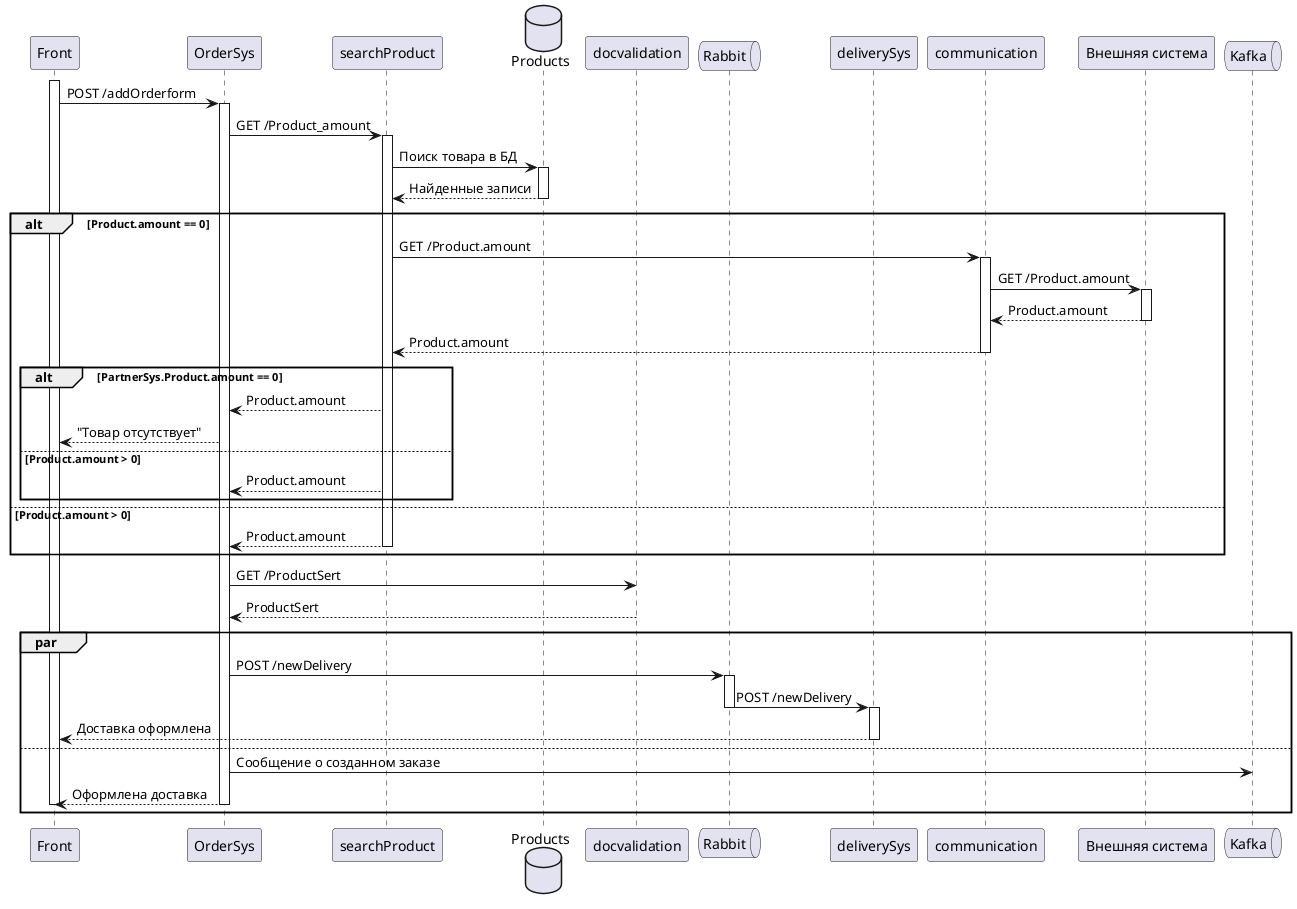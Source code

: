 @startuml
participant Front
participant OrderSys
participant searchProduct
database Products
participant docvalidation
queue Rabbit
participant deliverySys
participant communication
participant PartnerSys as "Внешняя система"
queue Kafka


activate Front
Front -> OrderSys : POST /addOrderform
activate OrderSys
OrderSys -> searchProduct : GET /Product_amount
activate searchProduct
searchProduct -> Products : Поиск товара в БД
activate Products
Products --> searchProduct : Найденные записи
deactivate Products

alt Product.amount == 0
searchProduct -> communication : GET /Product.amount
activate communication
communication -> PartnerSys : GET /Product.amount
activate PartnerSys
PartnerSys --> communication : Product.amount
deactivate PartnerSys
communication --> searchProduct : Product.amount
deactivate communication

alt PartnerSys.Product.amount == 0
searchProduct --> OrderSys : Product.amount
OrderSys --> Front : "Товар отсутствует"
else Product.amount > 0
searchProduct --> OrderSys : Product.amount
end

else Product.amount > 0
searchProduct --> OrderSys : Product.amount
deactivate searchProduct
end

OrderSys -> docvalidation : GET /ProductSert
docvalidation --> OrderSys : ProductSert

par
OrderSys -> Rabbit : POST /newDelivery
activate Rabbit
Rabbit -> deliverySys : POST /newDelivery
deactivate Rabbit
activate deliverySys
deliverySys --> Front : Доставка оформлена
deactivate deliverySys
else
OrderSys -> Kafka : Сообщение о созданном заказе
OrderSys --> Front : Оформлена доставка
deactivate OrderSys
deactivate Front
end

@enduml